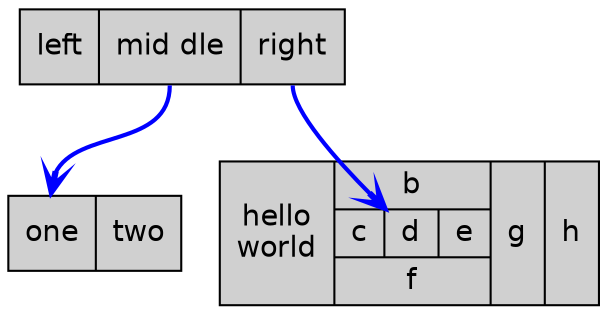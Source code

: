 digraph structs {
node[shape=record,fontname="Helvetica",style=filled,fillcolor="#d0d0d0"];
edge[style=bold, color=blue,arrowhead=open];

struct1 [label="<f0> left|<f1> mid\ dle|<f2> right"]; 
struct2 [label="<f0> one|<f1> two"]; 
struct3 [label="hello\nworld |{ b |{c|<here> d|e}| f}| g | h"]; 

struct1:f1 -> struct2:f0; 
struct1:f2 -> struct3:here; 
}